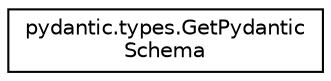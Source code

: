 digraph "Graphical Class Hierarchy"
{
 // LATEX_PDF_SIZE
  edge [fontname="Helvetica",fontsize="10",labelfontname="Helvetica",labelfontsize="10"];
  node [fontname="Helvetica",fontsize="10",shape=record];
  rankdir="LR";
  Node0 [label="pydantic.types.GetPydantic\lSchema",height=0.2,width=0.4,color="black", fillcolor="white", style="filled",URL="$classpydantic_1_1types_1_1GetPydanticSchema.html",tooltip="!! abstract \"Usage Documentation\" Using GetPydanticSchema to Reduce Boilerplate"];
}
